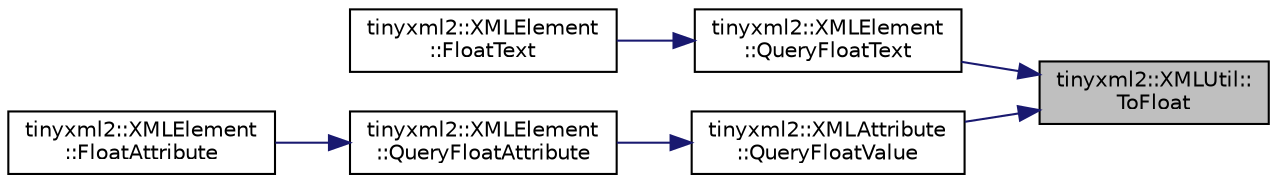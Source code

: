 digraph "tinyxml2::XMLUtil::ToFloat"
{
 // LATEX_PDF_SIZE
  edge [fontname="Helvetica",fontsize="10",labelfontname="Helvetica",labelfontsize="10"];
  node [fontname="Helvetica",fontsize="10",shape=record];
  rankdir="RL";
  Node1 [label="tinyxml2::XMLUtil::\lToFloat",height=0.2,width=0.4,color="black", fillcolor="grey75", style="filled", fontcolor="black",tooltip=" "];
  Node1 -> Node2 [dir="back",color="midnightblue",fontsize="10",style="solid",fontname="Helvetica"];
  Node2 [label="tinyxml2::XMLElement\l::QueryFloatText",height=0.2,width=0.4,color="black", fillcolor="white", style="filled",URL="$classtinyxml2_1_1XMLElement.html#afa332afedd93210daa6d44b88eb11e29",tooltip="See QueryIntText()"];
  Node2 -> Node3 [dir="back",color="midnightblue",fontsize="10",style="solid",fontname="Helvetica"];
  Node3 [label="tinyxml2::XMLElement\l::FloatText",height=0.2,width=0.4,color="black", fillcolor="white", style="filled",URL="$classtinyxml2_1_1XMLElement.html#a45444eb21f99ca46101545992dc2e927",tooltip="See QueryIntText()"];
  Node1 -> Node4 [dir="back",color="midnightblue",fontsize="10",style="solid",fontname="Helvetica"];
  Node4 [label="tinyxml2::XMLAttribute\l::QueryFloatValue",height=0.2,width=0.4,color="black", fillcolor="white", style="filled",URL="$classtinyxml2_1_1XMLAttribute.html#a049dea6449a6259b6cfed44a9427b607",tooltip="See QueryIntValue."];
  Node4 -> Node5 [dir="back",color="midnightblue",fontsize="10",style="solid",fontname="Helvetica"];
  Node5 [label="tinyxml2::XMLElement\l::QueryFloatAttribute",height=0.2,width=0.4,color="black", fillcolor="white", style="filled",URL="$classtinyxml2_1_1XMLElement.html#acd5eeddf6002ef90806af794b9d9a5a5",tooltip="See QueryIntAttribute()"];
  Node5 -> Node6 [dir="back",color="midnightblue",fontsize="10",style="solid",fontname="Helvetica"];
  Node6 [label="tinyxml2::XMLElement\l::FloatAttribute",height=0.2,width=0.4,color="black", fillcolor="white", style="filled",URL="$classtinyxml2_1_1XMLElement.html#ab1f4be2332e27dc640e9b6abd01d64dd",tooltip="See IntAttribute()"];
}
